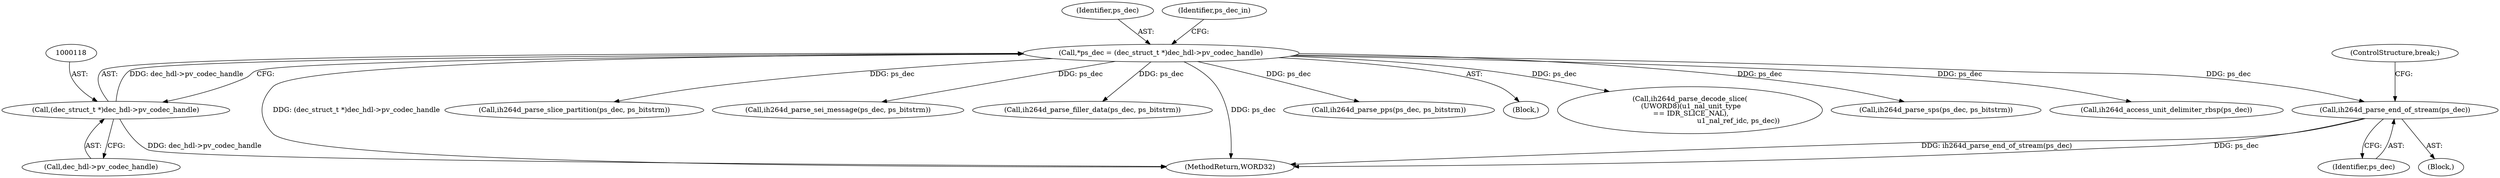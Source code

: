 digraph "0_Android_a78887bcffbc2995cf9ed72e0697acf560875e9e_0@pointer" {
"1000383" [label="(Call,ih264d_parse_end_of_stream(ps_dec))"];
"1000115" [label="(Call,*ps_dec = (dec_struct_t *)dec_hdl->pv_codec_handle)"];
"1000117" [label="(Call,(dec_struct_t *)dec_hdl->pv_codec_handle)"];
"1000404" [label="(MethodReturn,WORD32)"];
"1000216" [label="(Call,ih264d_parse_slice_partition(ps_dec, ps_bitstrm))"];
"1000303" [label="(Call,ih264d_parse_sei_message(ps_dec, ps_bitstrm))"];
"1000385" [label="(ControlStructure,break;)"];
"1000393" [label="(Call,ih264d_parse_filler_data(ps_dec, ps_bitstrm))"];
"1000117" [label="(Call,(dec_struct_t *)dec_hdl->pv_codec_handle)"];
"1000348" [label="(Call,ih264d_parse_pps(ps_dec, ps_bitstrm))"];
"1000112" [label="(Block,)"];
"1000116" [label="(Identifier,ps_dec)"];
"1000384" [label="(Identifier,ps_dec)"];
"1000382" [label="(Block,)"];
"1000248" [label="(Call,ih264d_parse_decode_slice(\n (UWORD8)(u1_nal_unit_type\n == IDR_SLICE_NAL),\n                                            u1_nal_ref_idc, ps_dec))"];
"1000124" [label="(Identifier,ps_dec_in)"];
"1000323" [label="(Call,ih264d_parse_sps(ps_dec, ps_bitstrm))"];
"1000373" [label="(Call,ih264d_access_unit_delimiter_rbsp(ps_dec))"];
"1000119" [label="(Call,dec_hdl->pv_codec_handle)"];
"1000383" [label="(Call,ih264d_parse_end_of_stream(ps_dec))"];
"1000115" [label="(Call,*ps_dec = (dec_struct_t *)dec_hdl->pv_codec_handle)"];
"1000383" -> "1000382"  [label="AST: "];
"1000383" -> "1000384"  [label="CFG: "];
"1000384" -> "1000383"  [label="AST: "];
"1000385" -> "1000383"  [label="CFG: "];
"1000383" -> "1000404"  [label="DDG: ih264d_parse_end_of_stream(ps_dec)"];
"1000383" -> "1000404"  [label="DDG: ps_dec"];
"1000115" -> "1000383"  [label="DDG: ps_dec"];
"1000115" -> "1000112"  [label="AST: "];
"1000115" -> "1000117"  [label="CFG: "];
"1000116" -> "1000115"  [label="AST: "];
"1000117" -> "1000115"  [label="AST: "];
"1000124" -> "1000115"  [label="CFG: "];
"1000115" -> "1000404"  [label="DDG: (dec_struct_t *)dec_hdl->pv_codec_handle"];
"1000115" -> "1000404"  [label="DDG: ps_dec"];
"1000117" -> "1000115"  [label="DDG: dec_hdl->pv_codec_handle"];
"1000115" -> "1000216"  [label="DDG: ps_dec"];
"1000115" -> "1000248"  [label="DDG: ps_dec"];
"1000115" -> "1000303"  [label="DDG: ps_dec"];
"1000115" -> "1000323"  [label="DDG: ps_dec"];
"1000115" -> "1000348"  [label="DDG: ps_dec"];
"1000115" -> "1000373"  [label="DDG: ps_dec"];
"1000115" -> "1000393"  [label="DDG: ps_dec"];
"1000117" -> "1000119"  [label="CFG: "];
"1000118" -> "1000117"  [label="AST: "];
"1000119" -> "1000117"  [label="AST: "];
"1000117" -> "1000404"  [label="DDG: dec_hdl->pv_codec_handle"];
}
